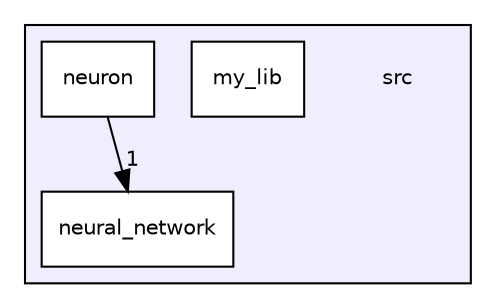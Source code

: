 digraph "/home/runner/work/TinyNeuralNetwork/TinyNeuralNetwork/src" {
  compound=true
  node [ fontsize="10", fontname="Helvetica"];
  edge [ labelfontsize="10", labelfontname="Helvetica"];
  subgraph clusterdir_68267d1309a1af8e8297ef4c3efbcdba {
    graph [ bgcolor="#eeeeff", pencolor="black", label="" URL="dir_68267d1309a1af8e8297ef4c3efbcdba.html"];
    dir_68267d1309a1af8e8297ef4c3efbcdba [shape=plaintext label="src"];
  dir_08ebf401352d0c333d3a643fc2ed36cf [shape=box label="my_lib" fillcolor="white" style="filled" URL="dir_08ebf401352d0c333d3a643fc2ed36cf.html"];
  dir_a4c1bc47733d52c12dcbe7406a6f5ba1 [shape=box label="neural_network" fillcolor="white" style="filled" URL="dir_a4c1bc47733d52c12dcbe7406a6f5ba1.html"];
  dir_0c9ea08de28bb1cd5197f7d034c44c7e [shape=box label="neuron" fillcolor="white" style="filled" URL="dir_0c9ea08de28bb1cd5197f7d034c44c7e.html"];
  }
  dir_0c9ea08de28bb1cd5197f7d034c44c7e->dir_a4c1bc47733d52c12dcbe7406a6f5ba1 [headlabel="1", labeldistance=1.5 headhref="dir_000003_000002.html"];
}
